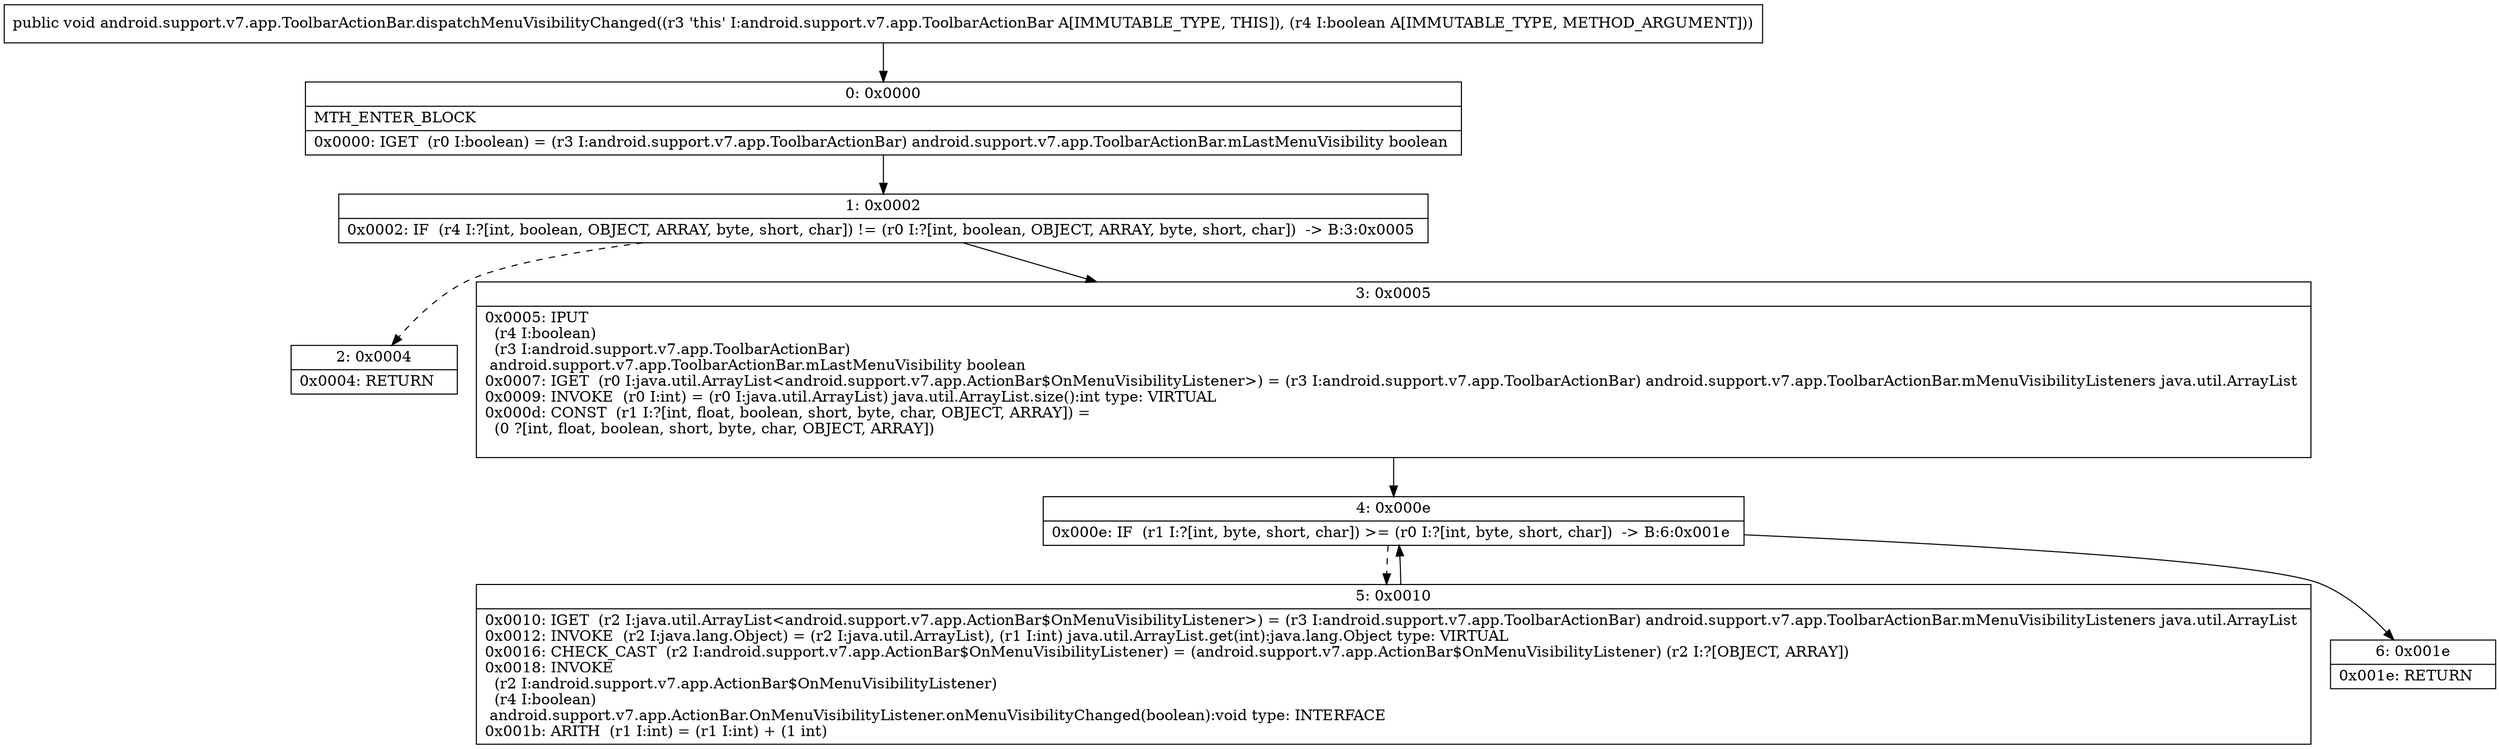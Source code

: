 digraph "CFG forandroid.support.v7.app.ToolbarActionBar.dispatchMenuVisibilityChanged(Z)V" {
Node_0 [shape=record,label="{0\:\ 0x0000|MTH_ENTER_BLOCK\l|0x0000: IGET  (r0 I:boolean) = (r3 I:android.support.v7.app.ToolbarActionBar) android.support.v7.app.ToolbarActionBar.mLastMenuVisibility boolean \l}"];
Node_1 [shape=record,label="{1\:\ 0x0002|0x0002: IF  (r4 I:?[int, boolean, OBJECT, ARRAY, byte, short, char]) != (r0 I:?[int, boolean, OBJECT, ARRAY, byte, short, char])  \-\> B:3:0x0005 \l}"];
Node_2 [shape=record,label="{2\:\ 0x0004|0x0004: RETURN   \l}"];
Node_3 [shape=record,label="{3\:\ 0x0005|0x0005: IPUT  \l  (r4 I:boolean)\l  (r3 I:android.support.v7.app.ToolbarActionBar)\l android.support.v7.app.ToolbarActionBar.mLastMenuVisibility boolean \l0x0007: IGET  (r0 I:java.util.ArrayList\<android.support.v7.app.ActionBar$OnMenuVisibilityListener\>) = (r3 I:android.support.v7.app.ToolbarActionBar) android.support.v7.app.ToolbarActionBar.mMenuVisibilityListeners java.util.ArrayList \l0x0009: INVOKE  (r0 I:int) = (r0 I:java.util.ArrayList) java.util.ArrayList.size():int type: VIRTUAL \l0x000d: CONST  (r1 I:?[int, float, boolean, short, byte, char, OBJECT, ARRAY]) = \l  (0 ?[int, float, boolean, short, byte, char, OBJECT, ARRAY])\l \l}"];
Node_4 [shape=record,label="{4\:\ 0x000e|0x000e: IF  (r1 I:?[int, byte, short, char]) \>= (r0 I:?[int, byte, short, char])  \-\> B:6:0x001e \l}"];
Node_5 [shape=record,label="{5\:\ 0x0010|0x0010: IGET  (r2 I:java.util.ArrayList\<android.support.v7.app.ActionBar$OnMenuVisibilityListener\>) = (r3 I:android.support.v7.app.ToolbarActionBar) android.support.v7.app.ToolbarActionBar.mMenuVisibilityListeners java.util.ArrayList \l0x0012: INVOKE  (r2 I:java.lang.Object) = (r2 I:java.util.ArrayList), (r1 I:int) java.util.ArrayList.get(int):java.lang.Object type: VIRTUAL \l0x0016: CHECK_CAST  (r2 I:android.support.v7.app.ActionBar$OnMenuVisibilityListener) = (android.support.v7.app.ActionBar$OnMenuVisibilityListener) (r2 I:?[OBJECT, ARRAY]) \l0x0018: INVOKE  \l  (r2 I:android.support.v7.app.ActionBar$OnMenuVisibilityListener)\l  (r4 I:boolean)\l android.support.v7.app.ActionBar.OnMenuVisibilityListener.onMenuVisibilityChanged(boolean):void type: INTERFACE \l0x001b: ARITH  (r1 I:int) = (r1 I:int) + (1 int) \l}"];
Node_6 [shape=record,label="{6\:\ 0x001e|0x001e: RETURN   \l}"];
MethodNode[shape=record,label="{public void android.support.v7.app.ToolbarActionBar.dispatchMenuVisibilityChanged((r3 'this' I:android.support.v7.app.ToolbarActionBar A[IMMUTABLE_TYPE, THIS]), (r4 I:boolean A[IMMUTABLE_TYPE, METHOD_ARGUMENT])) }"];
MethodNode -> Node_0;
Node_0 -> Node_1;
Node_1 -> Node_2[style=dashed];
Node_1 -> Node_3;
Node_3 -> Node_4;
Node_4 -> Node_5[style=dashed];
Node_4 -> Node_6;
Node_5 -> Node_4;
}


